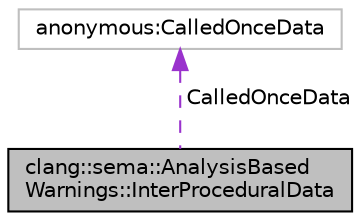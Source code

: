 digraph "clang::sema::AnalysisBasedWarnings::InterProceduralData"
{
 // LATEX_PDF_SIZE
  bgcolor="transparent";
  edge [fontname="Helvetica",fontsize="10",labelfontname="Helvetica",labelfontsize="10"];
  node [fontname="Helvetica",fontsize="10",shape=record];
  Node1 [label="clang::sema::AnalysisBased\lWarnings::InterProceduralData",height=0.2,width=0.4,color="black", fillcolor="grey75", style="filled", fontcolor="black",tooltip="InterProceduralData aims to be a storage of whatever data should be passed between analyses of differ..."];
  Node2 -> Node1 [dir="back",color="darkorchid3",fontsize="10",style="dashed",label=" CalledOnceData" ,fontname="Helvetica"];
  Node2 [label="anonymous:CalledOnceData",height=0.2,width=0.4,color="grey75",tooltip="Inter-procedural data for the called-once checker."];
}
